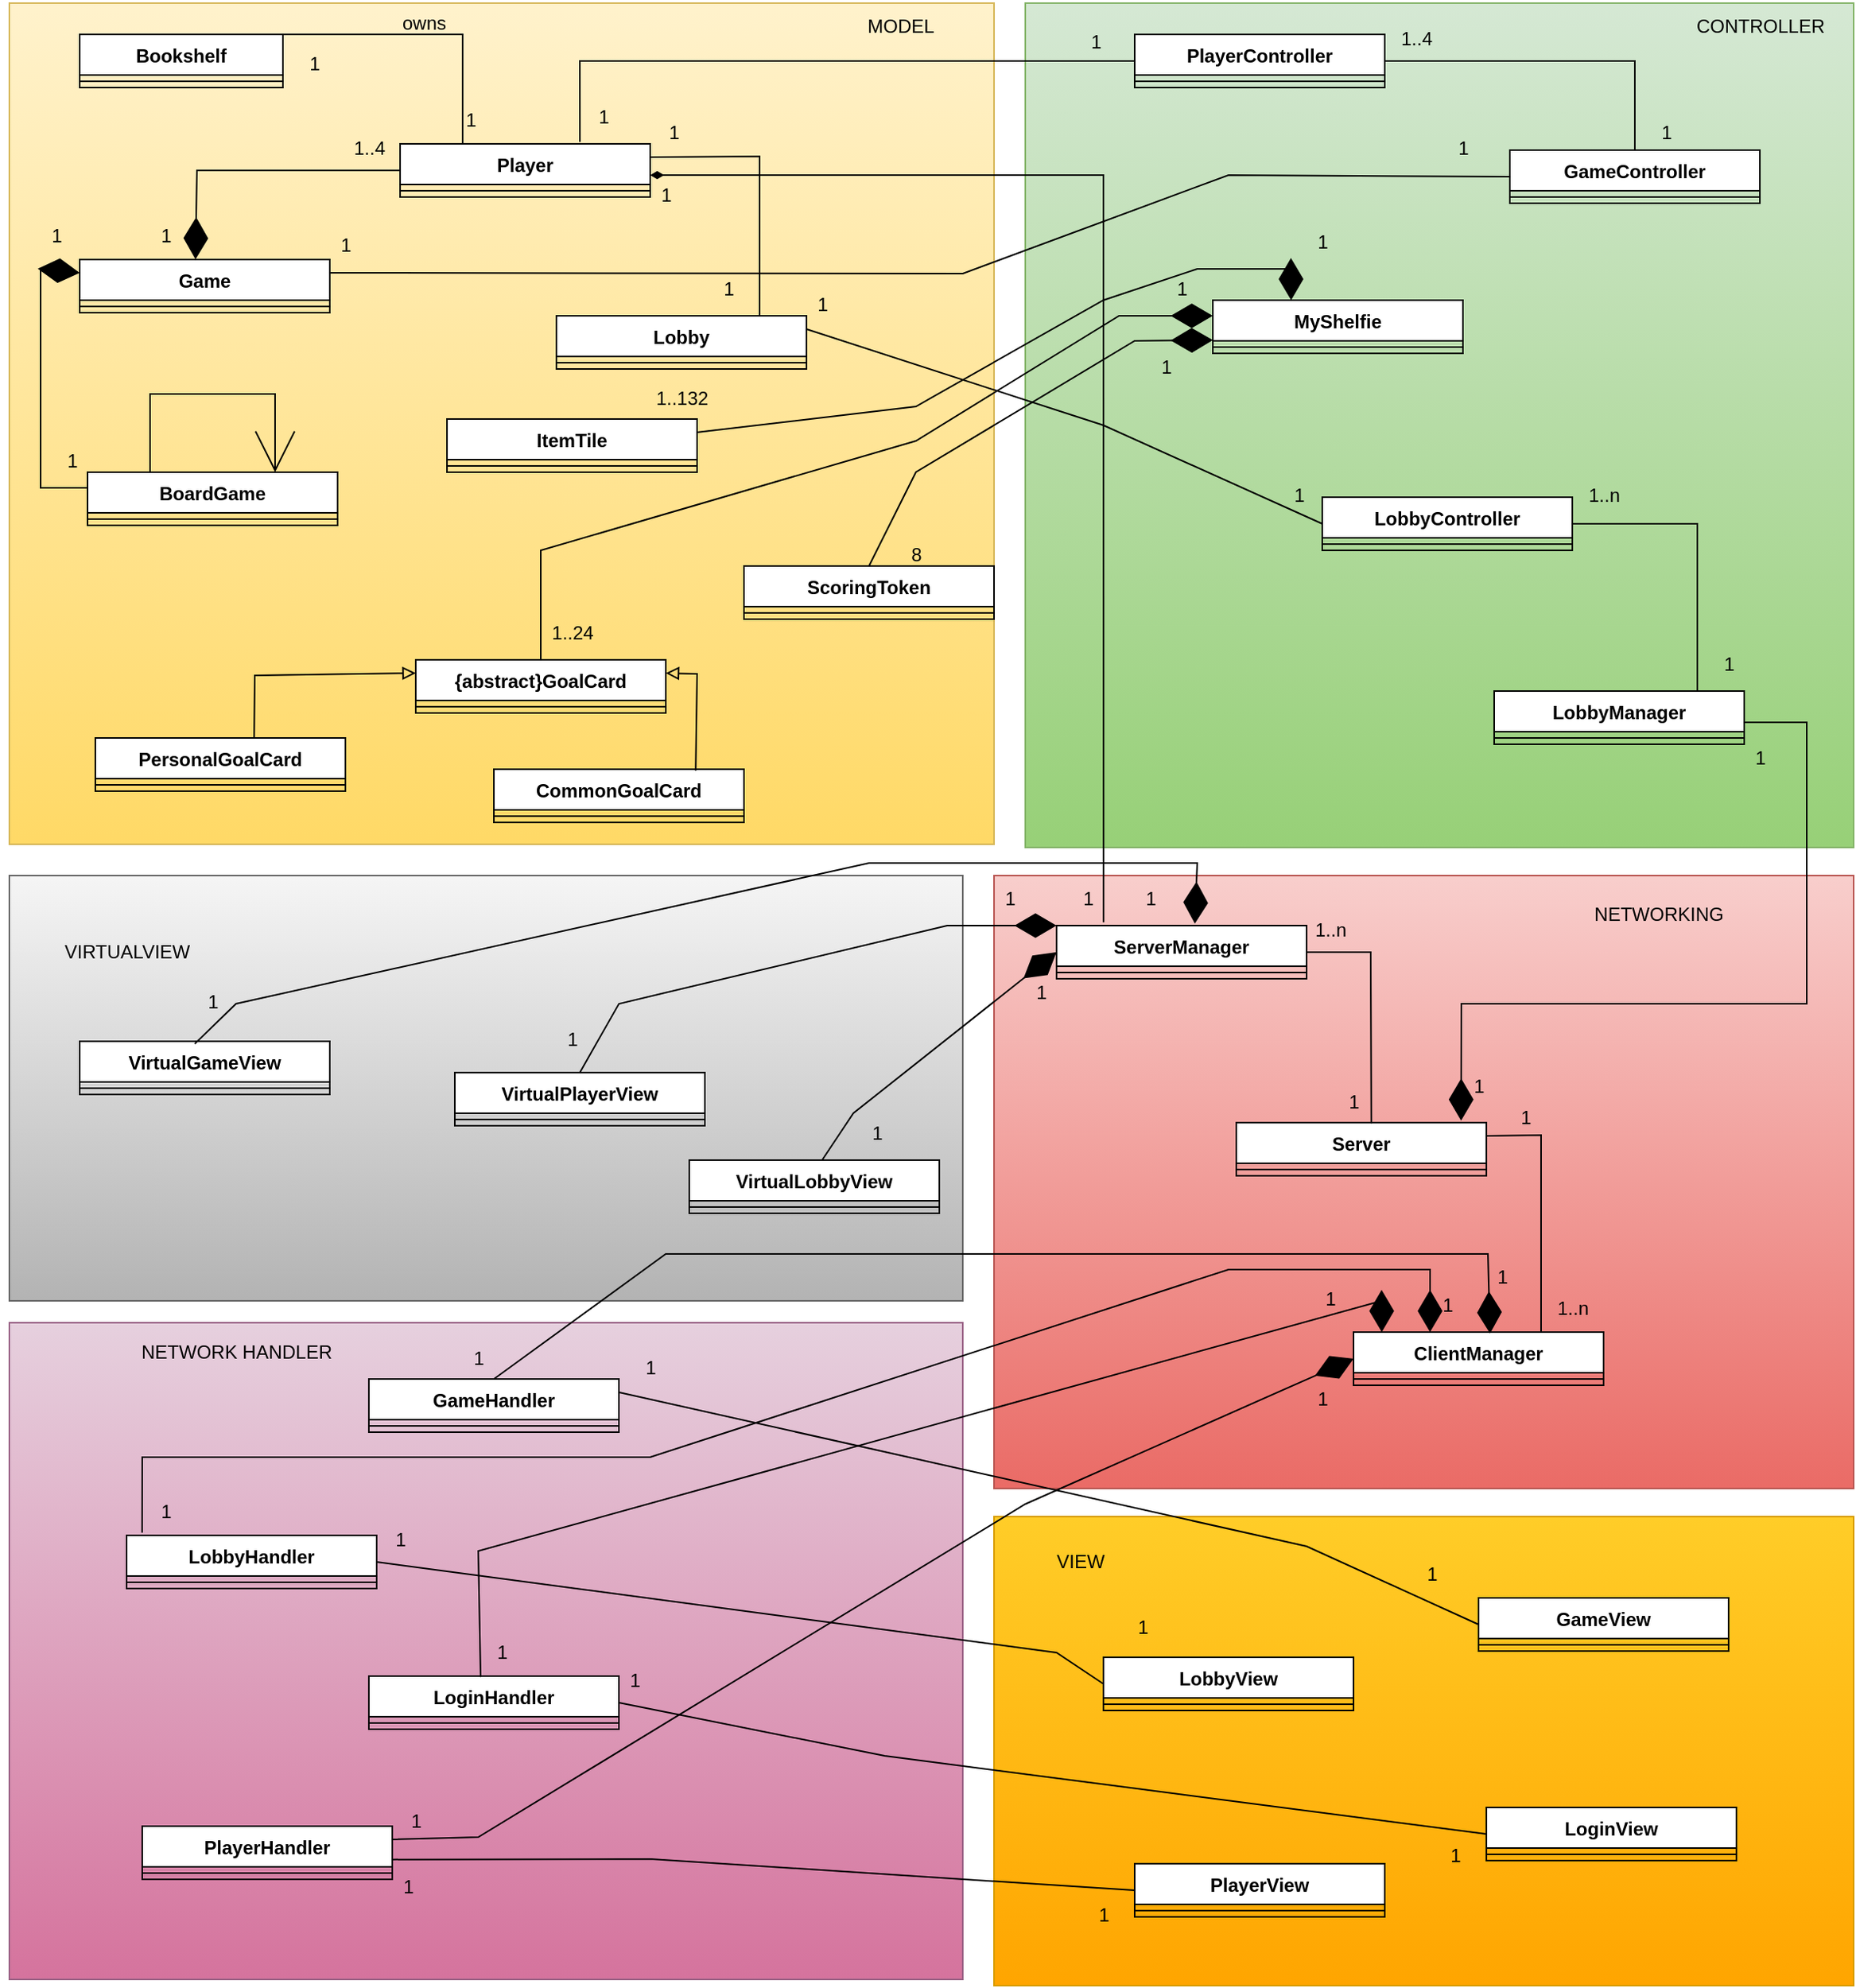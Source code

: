 <mxfile version="21.5.0" type="device">
  <diagram id="C5RBs43oDa-KdzZeNtuy" name="Page-1">
    <mxGraphModel dx="4223" dy="979" grid="1" gridSize="10" guides="1" tooltips="1" connect="1" arrows="1" fold="1" page="1" pageScale="1" pageWidth="1200" pageHeight="1920" math="0" shadow="0">
      <root>
        <mxCell id="WIyWlLk6GJQsqaUBKTNV-0" />
        <mxCell id="WIyWlLk6GJQsqaUBKTNV-1" parent="WIyWlLk6GJQsqaUBKTNV-0" />
        <mxCell id="8c5ajKfIK-UFhFimAFkt-215" value="" style="rounded=0;whiteSpace=wrap;html=1;fillColor=#ffcd28;gradientColor=#ffa500;strokeColor=#d79b00;" parent="WIyWlLk6GJQsqaUBKTNV-1" vertex="1">
          <mxGeometry x="-1760" y="990" width="550" height="300" as="geometry" />
        </mxCell>
        <mxCell id="8c5ajKfIK-UFhFimAFkt-214" value="" style="rounded=0;whiteSpace=wrap;html=1;fillColor=#e6d0de;gradientColor=#d5739d;strokeColor=#996185;" parent="WIyWlLk6GJQsqaUBKTNV-1" vertex="1">
          <mxGeometry x="-2390" y="866" width="610" height="420" as="geometry" />
        </mxCell>
        <mxCell id="8c5ajKfIK-UFhFimAFkt-213" value="" style="rounded=0;whiteSpace=wrap;html=1;fillColor=#f8cecc;gradientColor=#ea6b66;strokeColor=#b85450;" parent="WIyWlLk6GJQsqaUBKTNV-1" vertex="1">
          <mxGeometry x="-1760" y="580" width="550" height="392" as="geometry" />
        </mxCell>
        <mxCell id="8c5ajKfIK-UFhFimAFkt-212" value="" style="rounded=0;whiteSpace=wrap;html=1;fillColor=#f5f5f5;gradientColor=#b3b3b3;strokeColor=#666666;" parent="WIyWlLk6GJQsqaUBKTNV-1" vertex="1">
          <mxGeometry x="-2390" y="580" width="610" height="272" as="geometry" />
        </mxCell>
        <mxCell id="8c5ajKfIK-UFhFimAFkt-211" value="" style="rounded=0;whiteSpace=wrap;html=1;fillColor=#d5e8d4;gradientColor=#97d077;strokeColor=#82b366;" parent="WIyWlLk6GJQsqaUBKTNV-1" vertex="1">
          <mxGeometry x="-1740" y="22" width="530" height="540" as="geometry" />
        </mxCell>
        <mxCell id="8c5ajKfIK-UFhFimAFkt-210" value="" style="rounded=0;whiteSpace=wrap;html=1;fillColor=#fff2cc;strokeColor=#d6b656;gradientColor=#ffd966;" parent="WIyWlLk6GJQsqaUBKTNV-1" vertex="1">
          <mxGeometry x="-2390" y="22" width="630" height="538" as="geometry" />
        </mxCell>
        <mxCell id="8c5ajKfIK-UFhFimAFkt-1" value="Bookshelf" style="swimlane;fontStyle=1;align=center;verticalAlign=top;childLayout=stackLayout;horizontal=1;startSize=26;horizontalStack=0;resizeParent=1;resizeParentMax=0;resizeLast=0;collapsible=1;marginBottom=0;whiteSpace=wrap;html=1;" parent="WIyWlLk6GJQsqaUBKTNV-1" vertex="1">
          <mxGeometry x="-2345" y="42" width="130" height="34" as="geometry" />
        </mxCell>
        <mxCell id="8c5ajKfIK-UFhFimAFkt-3" value="" style="line;strokeWidth=1;fillColor=none;align=left;verticalAlign=middle;spacingTop=-1;spacingLeft=3;spacingRight=3;rotatable=0;labelPosition=right;points=[];portConstraint=eastwest;strokeColor=inherit;" parent="8c5ajKfIK-UFhFimAFkt-1" vertex="1">
          <mxGeometry y="26" width="130" height="8" as="geometry" />
        </mxCell>
        <mxCell id="8c5ajKfIK-UFhFimAFkt-5" value="MyShelfie" style="swimlane;fontStyle=1;align=center;verticalAlign=top;childLayout=stackLayout;horizontal=1;startSize=26;horizontalStack=0;resizeParent=1;resizeParentMax=0;resizeLast=0;collapsible=1;marginBottom=0;whiteSpace=wrap;html=1;" parent="WIyWlLk6GJQsqaUBKTNV-1" vertex="1">
          <mxGeometry x="-1620" y="212" width="160" height="34" as="geometry" />
        </mxCell>
        <mxCell id="8c5ajKfIK-UFhFimAFkt-7" value="" style="line;strokeWidth=1;fillColor=none;align=left;verticalAlign=middle;spacingTop=-1;spacingLeft=3;spacingRight=3;rotatable=0;labelPosition=right;points=[];portConstraint=eastwest;strokeColor=inherit;" parent="8c5ajKfIK-UFhFimAFkt-5" vertex="1">
          <mxGeometry y="26" width="160" height="8" as="geometry" />
        </mxCell>
        <mxCell id="8c5ajKfIK-UFhFimAFkt-9" value="Player" style="swimlane;fontStyle=1;align=center;verticalAlign=top;childLayout=stackLayout;horizontal=1;startSize=26;horizontalStack=0;resizeParent=1;resizeParentMax=0;resizeLast=0;collapsible=1;marginBottom=0;whiteSpace=wrap;html=1;" parent="WIyWlLk6GJQsqaUBKTNV-1" vertex="1">
          <mxGeometry x="-2140" y="112" width="160" height="34" as="geometry" />
        </mxCell>
        <mxCell id="8c5ajKfIK-UFhFimAFkt-11" value="" style="line;strokeWidth=1;fillColor=none;align=left;verticalAlign=middle;spacingTop=-1;spacingLeft=3;spacingRight=3;rotatable=0;labelPosition=right;points=[];portConstraint=eastwest;strokeColor=inherit;" parent="8c5ajKfIK-UFhFimAFkt-9" vertex="1">
          <mxGeometry y="26" width="160" height="8" as="geometry" />
        </mxCell>
        <mxCell id="8c5ajKfIK-UFhFimAFkt-13" value="BoardGame" style="swimlane;fontStyle=1;align=center;verticalAlign=top;childLayout=stackLayout;horizontal=1;startSize=26;horizontalStack=0;resizeParent=1;resizeParentMax=0;resizeLast=0;collapsible=1;marginBottom=0;whiteSpace=wrap;html=1;" parent="WIyWlLk6GJQsqaUBKTNV-1" vertex="1">
          <mxGeometry x="-2340" y="322" width="160" height="34" as="geometry" />
        </mxCell>
        <mxCell id="8c5ajKfIK-UFhFimAFkt-15" value="" style="line;strokeWidth=1;fillColor=none;align=left;verticalAlign=middle;spacingTop=-1;spacingLeft=3;spacingRight=3;rotatable=0;labelPosition=right;points=[];portConstraint=eastwest;strokeColor=inherit;" parent="8c5ajKfIK-UFhFimAFkt-13" vertex="1">
          <mxGeometry y="26" width="160" height="8" as="geometry" />
        </mxCell>
        <mxCell id="8c5ajKfIK-UFhFimAFkt-17" value="Game" style="swimlane;fontStyle=1;align=center;verticalAlign=top;childLayout=stackLayout;horizontal=1;startSize=26;horizontalStack=0;resizeParent=1;resizeParentMax=0;resizeLast=0;collapsible=1;marginBottom=0;whiteSpace=wrap;html=1;" parent="WIyWlLk6GJQsqaUBKTNV-1" vertex="1">
          <mxGeometry x="-2345" y="186" width="160" height="34" as="geometry" />
        </mxCell>
        <mxCell id="8c5ajKfIK-UFhFimAFkt-19" value="" style="line;strokeWidth=1;fillColor=none;align=left;verticalAlign=middle;spacingTop=-1;spacingLeft=3;spacingRight=3;rotatable=0;labelPosition=right;points=[];portConstraint=eastwest;strokeColor=inherit;" parent="8c5ajKfIK-UFhFimAFkt-17" vertex="1">
          <mxGeometry y="26" width="160" height="8" as="geometry" />
        </mxCell>
        <mxCell id="8c5ajKfIK-UFhFimAFkt-21" value="ScoringToken" style="swimlane;fontStyle=1;align=center;verticalAlign=top;childLayout=stackLayout;horizontal=1;startSize=26;horizontalStack=0;resizeParent=1;resizeParentMax=0;resizeLast=0;collapsible=1;marginBottom=0;whiteSpace=wrap;html=1;" parent="WIyWlLk6GJQsqaUBKTNV-1" vertex="1">
          <mxGeometry x="-1920" y="382" width="160" height="34" as="geometry" />
        </mxCell>
        <mxCell id="8c5ajKfIK-UFhFimAFkt-23" value="" style="line;strokeWidth=1;fillColor=none;align=left;verticalAlign=middle;spacingTop=-1;spacingLeft=3;spacingRight=3;rotatable=0;labelPosition=right;points=[];portConstraint=eastwest;strokeColor=inherit;" parent="8c5ajKfIK-UFhFimAFkt-21" vertex="1">
          <mxGeometry y="26" width="160" height="8" as="geometry" />
        </mxCell>
        <mxCell id="8c5ajKfIK-UFhFimAFkt-25" value="PersonalGoalCard" style="swimlane;fontStyle=1;align=center;verticalAlign=top;childLayout=stackLayout;horizontal=1;startSize=26;horizontalStack=0;resizeParent=1;resizeParentMax=0;resizeLast=0;collapsible=1;marginBottom=0;whiteSpace=wrap;html=1;" parent="WIyWlLk6GJQsqaUBKTNV-1" vertex="1">
          <mxGeometry x="-2335" y="492" width="160" height="34" as="geometry" />
        </mxCell>
        <mxCell id="8c5ajKfIK-UFhFimAFkt-27" value="" style="line;strokeWidth=1;fillColor=none;align=left;verticalAlign=middle;spacingTop=-1;spacingLeft=3;spacingRight=3;rotatable=0;labelPosition=right;points=[];portConstraint=eastwest;strokeColor=inherit;" parent="8c5ajKfIK-UFhFimAFkt-25" vertex="1">
          <mxGeometry y="26" width="160" height="8" as="geometry" />
        </mxCell>
        <mxCell id="8c5ajKfIK-UFhFimAFkt-29" value="CommonGoalCard" style="swimlane;fontStyle=1;align=center;verticalAlign=top;childLayout=stackLayout;horizontal=1;startSize=26;horizontalStack=0;resizeParent=1;resizeParentMax=0;resizeLast=0;collapsible=1;marginBottom=0;whiteSpace=wrap;html=1;" parent="WIyWlLk6GJQsqaUBKTNV-1" vertex="1">
          <mxGeometry x="-2080" y="512" width="160" height="34" as="geometry" />
        </mxCell>
        <mxCell id="8c5ajKfIK-UFhFimAFkt-31" value="" style="line;strokeWidth=1;fillColor=none;align=left;verticalAlign=middle;spacingTop=-1;spacingLeft=3;spacingRight=3;rotatable=0;labelPosition=right;points=[];portConstraint=eastwest;strokeColor=inherit;" parent="8c5ajKfIK-UFhFimAFkt-29" vertex="1">
          <mxGeometry y="26" width="160" height="8" as="geometry" />
        </mxCell>
        <mxCell id="8c5ajKfIK-UFhFimAFkt-33" value="PlayerController" style="swimlane;fontStyle=1;align=center;verticalAlign=top;childLayout=stackLayout;horizontal=1;startSize=26;horizontalStack=0;resizeParent=1;resizeParentMax=0;resizeLast=0;collapsible=1;marginBottom=0;whiteSpace=wrap;html=1;" parent="WIyWlLk6GJQsqaUBKTNV-1" vertex="1">
          <mxGeometry x="-1670" y="42" width="160" height="34" as="geometry" />
        </mxCell>
        <mxCell id="8c5ajKfIK-UFhFimAFkt-35" value="" style="line;strokeWidth=1;fillColor=none;align=left;verticalAlign=middle;spacingTop=-1;spacingLeft=3;spacingRight=3;rotatable=0;labelPosition=right;points=[];portConstraint=eastwest;strokeColor=inherit;" parent="8c5ajKfIK-UFhFimAFkt-33" vertex="1">
          <mxGeometry y="26" width="160" height="8" as="geometry" />
        </mxCell>
        <mxCell id="8c5ajKfIK-UFhFimAFkt-37" value="{abstract}GoalCard" style="swimlane;fontStyle=1;align=center;verticalAlign=top;childLayout=stackLayout;horizontal=1;startSize=26;horizontalStack=0;resizeParent=1;resizeParentMax=0;resizeLast=0;collapsible=1;marginBottom=0;whiteSpace=wrap;html=1;" parent="WIyWlLk6GJQsqaUBKTNV-1" vertex="1">
          <mxGeometry x="-2130" y="442" width="160" height="34" as="geometry" />
        </mxCell>
        <mxCell id="8c5ajKfIK-UFhFimAFkt-39" value="" style="line;strokeWidth=1;fillColor=none;align=left;verticalAlign=middle;spacingTop=-1;spacingLeft=3;spacingRight=3;rotatable=0;labelPosition=right;points=[];portConstraint=eastwest;strokeColor=inherit;" parent="8c5ajKfIK-UFhFimAFkt-37" vertex="1">
          <mxGeometry y="26" width="160" height="8" as="geometry" />
        </mxCell>
        <mxCell id="8c5ajKfIK-UFhFimAFkt-41" value="GameController" style="swimlane;fontStyle=1;align=center;verticalAlign=top;childLayout=stackLayout;horizontal=1;startSize=26;horizontalStack=0;resizeParent=1;resizeParentMax=0;resizeLast=0;collapsible=1;marginBottom=0;whiteSpace=wrap;html=1;" parent="WIyWlLk6GJQsqaUBKTNV-1" vertex="1">
          <mxGeometry x="-1430" y="116" width="160" height="34" as="geometry" />
        </mxCell>
        <mxCell id="8c5ajKfIK-UFhFimAFkt-43" value="" style="line;strokeWidth=1;fillColor=none;align=left;verticalAlign=middle;spacingTop=-1;spacingLeft=3;spacingRight=3;rotatable=0;labelPosition=right;points=[];portConstraint=eastwest;strokeColor=inherit;" parent="8c5ajKfIK-UFhFimAFkt-41" vertex="1">
          <mxGeometry y="26" width="160" height="8" as="geometry" />
        </mxCell>
        <mxCell id="8c5ajKfIK-UFhFimAFkt-45" value="ItemTile" style="swimlane;fontStyle=1;align=center;verticalAlign=top;childLayout=stackLayout;horizontal=1;startSize=26;horizontalStack=0;resizeParent=1;resizeParentMax=0;resizeLast=0;collapsible=1;marginBottom=0;whiteSpace=wrap;html=1;" parent="WIyWlLk6GJQsqaUBKTNV-1" vertex="1">
          <mxGeometry x="-2110" y="288" width="160" height="34" as="geometry" />
        </mxCell>
        <mxCell id="8c5ajKfIK-UFhFimAFkt-47" value="" style="line;strokeWidth=1;fillColor=none;align=left;verticalAlign=middle;spacingTop=-1;spacingLeft=3;spacingRight=3;rotatable=0;labelPosition=right;points=[];portConstraint=eastwest;strokeColor=inherit;" parent="8c5ajKfIK-UFhFimAFkt-45" vertex="1">
          <mxGeometry y="26" width="160" height="8" as="geometry" />
        </mxCell>
        <mxCell id="8c5ajKfIK-UFhFimAFkt-49" value="LobbyManager" style="swimlane;fontStyle=1;align=center;verticalAlign=top;childLayout=stackLayout;horizontal=1;startSize=26;horizontalStack=0;resizeParent=1;resizeParentMax=0;resizeLast=0;collapsible=1;marginBottom=0;whiteSpace=wrap;html=1;" parent="WIyWlLk6GJQsqaUBKTNV-1" vertex="1">
          <mxGeometry x="-1440" y="462" width="160" height="34" as="geometry" />
        </mxCell>
        <mxCell id="8c5ajKfIK-UFhFimAFkt-51" value="" style="line;strokeWidth=1;fillColor=none;align=left;verticalAlign=middle;spacingTop=-1;spacingLeft=3;spacingRight=3;rotatable=0;labelPosition=right;points=[];portConstraint=eastwest;strokeColor=inherit;" parent="8c5ajKfIK-UFhFimAFkt-49" vertex="1">
          <mxGeometry y="26" width="160" height="8" as="geometry" />
        </mxCell>
        <mxCell id="8c5ajKfIK-UFhFimAFkt-53" value="LobbyController" style="swimlane;fontStyle=1;align=center;verticalAlign=top;childLayout=stackLayout;horizontal=1;startSize=26;horizontalStack=0;resizeParent=1;resizeParentMax=0;resizeLast=0;collapsible=1;marginBottom=0;whiteSpace=wrap;html=1;" parent="WIyWlLk6GJQsqaUBKTNV-1" vertex="1">
          <mxGeometry x="-1550" y="338" width="160" height="34" as="geometry" />
        </mxCell>
        <mxCell id="8c5ajKfIK-UFhFimAFkt-55" value="" style="line;strokeWidth=1;fillColor=none;align=left;verticalAlign=middle;spacingTop=-1;spacingLeft=3;spacingRight=3;rotatable=0;labelPosition=right;points=[];portConstraint=eastwest;strokeColor=inherit;" parent="8c5ajKfIK-UFhFimAFkt-53" vertex="1">
          <mxGeometry y="26" width="160" height="8" as="geometry" />
        </mxCell>
        <mxCell id="8c5ajKfIK-UFhFimAFkt-57" value="Lobby" style="swimlane;fontStyle=1;align=center;verticalAlign=top;childLayout=stackLayout;horizontal=1;startSize=26;horizontalStack=0;resizeParent=1;resizeParentMax=0;resizeLast=0;collapsible=1;marginBottom=0;whiteSpace=wrap;html=1;" parent="WIyWlLk6GJQsqaUBKTNV-1" vertex="1">
          <mxGeometry x="-2040" y="222" width="160" height="34" as="geometry" />
        </mxCell>
        <mxCell id="8c5ajKfIK-UFhFimAFkt-59" value="" style="line;strokeWidth=1;fillColor=none;align=left;verticalAlign=middle;spacingTop=-1;spacingLeft=3;spacingRight=3;rotatable=0;labelPosition=right;points=[];portConstraint=eastwest;strokeColor=inherit;" parent="8c5ajKfIK-UFhFimAFkt-57" vertex="1">
          <mxGeometry y="26" width="160" height="8" as="geometry" />
        </mxCell>
        <mxCell id="8c5ajKfIK-UFhFimAFkt-61" value="VirtualLobbyView" style="swimlane;fontStyle=1;align=center;verticalAlign=top;childLayout=stackLayout;horizontal=1;startSize=26;horizontalStack=0;resizeParent=1;resizeParentMax=0;resizeLast=0;collapsible=1;marginBottom=0;whiteSpace=wrap;html=1;" parent="WIyWlLk6GJQsqaUBKTNV-1" vertex="1">
          <mxGeometry x="-1955" y="762" width="160" height="34" as="geometry" />
        </mxCell>
        <mxCell id="8c5ajKfIK-UFhFimAFkt-63" value="" style="line;strokeWidth=1;fillColor=none;align=left;verticalAlign=middle;spacingTop=-1;spacingLeft=3;spacingRight=3;rotatable=0;labelPosition=right;points=[];portConstraint=eastwest;strokeColor=inherit;" parent="8c5ajKfIK-UFhFimAFkt-61" vertex="1">
          <mxGeometry y="26" width="160" height="8" as="geometry" />
        </mxCell>
        <mxCell id="8c5ajKfIK-UFhFimAFkt-65" value="VirtualPlayerView" style="swimlane;fontStyle=1;align=center;verticalAlign=top;childLayout=stackLayout;horizontal=1;startSize=26;horizontalStack=0;resizeParent=1;resizeParentMax=0;resizeLast=0;collapsible=1;marginBottom=0;whiteSpace=wrap;html=1;" parent="WIyWlLk6GJQsqaUBKTNV-1" vertex="1">
          <mxGeometry x="-2105" y="706" width="160" height="34" as="geometry" />
        </mxCell>
        <mxCell id="8c5ajKfIK-UFhFimAFkt-67" value="" style="line;strokeWidth=1;fillColor=none;align=left;verticalAlign=middle;spacingTop=-1;spacingLeft=3;spacingRight=3;rotatable=0;labelPosition=right;points=[];portConstraint=eastwest;strokeColor=inherit;" parent="8c5ajKfIK-UFhFimAFkt-65" vertex="1">
          <mxGeometry y="26" width="160" height="8" as="geometry" />
        </mxCell>
        <mxCell id="8c5ajKfIK-UFhFimAFkt-69" value="VirtualGameView" style="swimlane;fontStyle=1;align=center;verticalAlign=top;childLayout=stackLayout;horizontal=1;startSize=26;horizontalStack=0;resizeParent=1;resizeParentMax=0;resizeLast=0;collapsible=1;marginBottom=0;whiteSpace=wrap;html=1;" parent="WIyWlLk6GJQsqaUBKTNV-1" vertex="1">
          <mxGeometry x="-2345" y="686" width="160" height="34" as="geometry" />
        </mxCell>
        <mxCell id="8c5ajKfIK-UFhFimAFkt-71" value="" style="line;strokeWidth=1;fillColor=none;align=left;verticalAlign=middle;spacingTop=-1;spacingLeft=3;spacingRight=3;rotatable=0;labelPosition=right;points=[];portConstraint=eastwest;strokeColor=inherit;" parent="8c5ajKfIK-UFhFimAFkt-69" vertex="1">
          <mxGeometry y="26" width="160" height="8" as="geometry" />
        </mxCell>
        <mxCell id="8c5ajKfIK-UFhFimAFkt-73" value="ClientManager" style="swimlane;fontStyle=1;align=center;verticalAlign=top;childLayout=stackLayout;horizontal=1;startSize=26;horizontalStack=0;resizeParent=1;resizeParentMax=0;resizeLast=0;collapsible=1;marginBottom=0;whiteSpace=wrap;html=1;" parent="WIyWlLk6GJQsqaUBKTNV-1" vertex="1">
          <mxGeometry x="-1530" y="872" width="160" height="34" as="geometry" />
        </mxCell>
        <mxCell id="8c5ajKfIK-UFhFimAFkt-75" value="" style="line;strokeWidth=1;fillColor=none;align=left;verticalAlign=middle;spacingTop=-1;spacingLeft=3;spacingRight=3;rotatable=0;labelPosition=right;points=[];portConstraint=eastwest;strokeColor=inherit;" parent="8c5ajKfIK-UFhFimAFkt-73" vertex="1">
          <mxGeometry y="26" width="160" height="8" as="geometry" />
        </mxCell>
        <mxCell id="8c5ajKfIK-UFhFimAFkt-77" value="Server" style="swimlane;fontStyle=1;align=center;verticalAlign=top;childLayout=stackLayout;horizontal=1;startSize=26;horizontalStack=0;resizeParent=1;resizeParentMax=0;resizeLast=0;collapsible=1;marginBottom=0;whiteSpace=wrap;html=1;" parent="WIyWlLk6GJQsqaUBKTNV-1" vertex="1">
          <mxGeometry x="-1605" y="738" width="160" height="34" as="geometry" />
        </mxCell>
        <mxCell id="8c5ajKfIK-UFhFimAFkt-79" value="" style="line;strokeWidth=1;fillColor=none;align=left;verticalAlign=middle;spacingTop=-1;spacingLeft=3;spacingRight=3;rotatable=0;labelPosition=right;points=[];portConstraint=eastwest;strokeColor=inherit;" parent="8c5ajKfIK-UFhFimAFkt-77" vertex="1">
          <mxGeometry y="26" width="160" height="8" as="geometry" />
        </mxCell>
        <mxCell id="8c5ajKfIK-UFhFimAFkt-81" value="ServerManager" style="swimlane;fontStyle=1;align=center;verticalAlign=top;childLayout=stackLayout;horizontal=1;startSize=26;horizontalStack=0;resizeParent=1;resizeParentMax=0;resizeLast=0;collapsible=1;marginBottom=0;whiteSpace=wrap;html=1;" parent="WIyWlLk6GJQsqaUBKTNV-1" vertex="1">
          <mxGeometry x="-1720" y="612" width="160" height="34" as="geometry" />
        </mxCell>
        <mxCell id="8c5ajKfIK-UFhFimAFkt-83" value="" style="line;strokeWidth=1;fillColor=none;align=left;verticalAlign=middle;spacingTop=-1;spacingLeft=3;spacingRight=3;rotatable=0;labelPosition=right;points=[];portConstraint=eastwest;strokeColor=inherit;" parent="8c5ajKfIK-UFhFimAFkt-81" vertex="1">
          <mxGeometry y="26" width="160" height="8" as="geometry" />
        </mxCell>
        <mxCell id="8c5ajKfIK-UFhFimAFkt-85" value="" style="endArrow=none;endFill=0;endSize=24;html=1;rounded=0;exitX=1;exitY=0;exitDx=0;exitDy=0;entryX=0.25;entryY=0;entryDx=0;entryDy=0;" parent="WIyWlLk6GJQsqaUBKTNV-1" source="8c5ajKfIK-UFhFimAFkt-1" target="8c5ajKfIK-UFhFimAFkt-9" edge="1">
          <mxGeometry width="160" relative="1" as="geometry">
            <mxPoint x="-2280" y="94.63" as="sourcePoint" />
            <mxPoint x="-2120" y="94.63" as="targetPoint" />
            <Array as="points">
              <mxPoint x="-2100" y="42" />
            </Array>
          </mxGeometry>
        </mxCell>
        <mxCell id="8c5ajKfIK-UFhFimAFkt-86" value="owns" style="text;html=1;align=center;verticalAlign=middle;resizable=0;points=[];autosize=1;strokeColor=none;fillColor=none;" parent="WIyWlLk6GJQsqaUBKTNV-1" vertex="1">
          <mxGeometry x="-2150" y="20" width="50" height="30" as="geometry" />
        </mxCell>
        <mxCell id="8c5ajKfIK-UFhFimAFkt-87" value="1" style="text;html=1;align=center;verticalAlign=middle;resizable=0;points=[];autosize=1;strokeColor=none;fillColor=none;" parent="WIyWlLk6GJQsqaUBKTNV-1" vertex="1">
          <mxGeometry x="-2210" y="46" width="30" height="30" as="geometry" />
        </mxCell>
        <mxCell id="8c5ajKfIK-UFhFimAFkt-88" value="1" style="text;html=1;align=center;verticalAlign=middle;resizable=0;points=[];autosize=1;strokeColor=none;fillColor=none;" parent="WIyWlLk6GJQsqaUBKTNV-1" vertex="1">
          <mxGeometry x="-2110" y="82" width="30" height="30" as="geometry" />
        </mxCell>
        <mxCell id="8c5ajKfIK-UFhFimAFkt-89" value="" style="endArrow=diamondThin;endFill=1;endSize=24;html=1;rounded=0;exitX=0;exitY=0.5;exitDx=0;exitDy=0;entryX=0.463;entryY=-0.004;entryDx=0;entryDy=0;entryPerimeter=0;" parent="WIyWlLk6GJQsqaUBKTNV-1" source="8c5ajKfIK-UFhFimAFkt-9" target="8c5ajKfIK-UFhFimAFkt-17" edge="1">
          <mxGeometry width="160" relative="1" as="geometry">
            <mxPoint x="-2230" y="146" as="sourcePoint" />
            <mxPoint x="-2045" y="182" as="targetPoint" />
            <Array as="points">
              <mxPoint x="-2270" y="129" />
            </Array>
          </mxGeometry>
        </mxCell>
        <mxCell id="8c5ajKfIK-UFhFimAFkt-90" value="1" style="text;html=1;align=center;verticalAlign=middle;resizable=0;points=[];autosize=1;strokeColor=none;fillColor=none;rotation=0;" parent="WIyWlLk6GJQsqaUBKTNV-1" vertex="1">
          <mxGeometry x="-2305" y="156" width="30" height="30" as="geometry" />
        </mxCell>
        <mxCell id="8c5ajKfIK-UFhFimAFkt-91" value="1..4" style="text;html=1;align=center;verticalAlign=middle;resizable=0;points=[];autosize=1;strokeColor=none;fillColor=none;" parent="WIyWlLk6GJQsqaUBKTNV-1" vertex="1">
          <mxGeometry x="-2180" y="100" width="40" height="30" as="geometry" />
        </mxCell>
        <mxCell id="8c5ajKfIK-UFhFimAFkt-92" value="" style="endArrow=diamondThin;endFill=1;endSize=24;html=1;rounded=0;entryX=0;entryY=0.25;entryDx=0;entryDy=0;" parent="WIyWlLk6GJQsqaUBKTNV-1" target="8c5ajKfIK-UFhFimAFkt-17" edge="1">
          <mxGeometry width="160" relative="1" as="geometry">
            <mxPoint x="-2340" y="332" as="sourcePoint" />
            <mxPoint x="-2365" y="222" as="targetPoint" />
            <Array as="points">
              <mxPoint x="-2370" y="332" />
              <mxPoint x="-2370" y="192" />
            </Array>
          </mxGeometry>
        </mxCell>
        <mxCell id="8c5ajKfIK-UFhFimAFkt-93" value="1" style="text;html=1;align=center;verticalAlign=middle;resizable=0;points=[];autosize=1;strokeColor=none;fillColor=none;" parent="WIyWlLk6GJQsqaUBKTNV-1" vertex="1">
          <mxGeometry x="-2375" y="156" width="30" height="30" as="geometry" />
        </mxCell>
        <mxCell id="8c5ajKfIK-UFhFimAFkt-94" value="1" style="text;html=1;align=center;verticalAlign=middle;resizable=0;points=[];autosize=1;strokeColor=none;fillColor=none;" parent="WIyWlLk6GJQsqaUBKTNV-1" vertex="1">
          <mxGeometry x="-2365" y="300" width="30" height="30" as="geometry" />
        </mxCell>
        <mxCell id="8c5ajKfIK-UFhFimAFkt-95" value="" style="endArrow=open;endFill=0;endSize=24;html=1;rounded=0;exitX=0.25;exitY=0;exitDx=0;exitDy=0;entryX=0.75;entryY=0;entryDx=0;entryDy=0;" parent="WIyWlLk6GJQsqaUBKTNV-1" source="8c5ajKfIK-UFhFimAFkt-13" target="8c5ajKfIK-UFhFimAFkt-13" edge="1">
          <mxGeometry width="160" relative="1" as="geometry">
            <mxPoint x="-2240" y="389" as="sourcePoint" />
            <mxPoint x="-2385" y="442" as="targetPoint" />
            <Array as="points">
              <mxPoint x="-2300" y="272" />
              <mxPoint x="-2220" y="272" />
            </Array>
          </mxGeometry>
        </mxCell>
        <mxCell id="8c5ajKfIK-UFhFimAFkt-96" value="" style="endArrow=none;endFill=0;endSize=24;html=1;rounded=0;exitX=0.719;exitY=-0.035;exitDx=0;exitDy=0;entryX=0;entryY=0.5;entryDx=0;entryDy=0;exitPerimeter=0;" parent="WIyWlLk6GJQsqaUBKTNV-1" source="8c5ajKfIK-UFhFimAFkt-9" target="8c5ajKfIK-UFhFimAFkt-33" edge="1">
          <mxGeometry width="160" relative="1" as="geometry">
            <mxPoint x="-1770" y="72" as="sourcePoint" />
            <mxPoint x="-1640" y="142" as="targetPoint" />
            <Array as="points">
              <mxPoint x="-2025" y="59" />
            </Array>
          </mxGeometry>
        </mxCell>
        <mxCell id="8c5ajKfIK-UFhFimAFkt-97" value="1" style="text;html=1;align=center;verticalAlign=middle;resizable=0;points=[];autosize=1;strokeColor=none;fillColor=none;" parent="WIyWlLk6GJQsqaUBKTNV-1" vertex="1">
          <mxGeometry x="-2025" y="80" width="30" height="30" as="geometry" />
        </mxCell>
        <mxCell id="8c5ajKfIK-UFhFimAFkt-98" value="1" style="text;html=1;align=center;verticalAlign=middle;resizable=0;points=[];autosize=1;strokeColor=none;fillColor=none;" parent="WIyWlLk6GJQsqaUBKTNV-1" vertex="1">
          <mxGeometry x="-1710" y="32" width="30" height="30" as="geometry" />
        </mxCell>
        <mxCell id="8c5ajKfIK-UFhFimAFkt-99" value="" style="endArrow=none;endFill=0;endSize=24;html=1;rounded=0;exitX=1;exitY=0.5;exitDx=0;exitDy=0;entryX=0.5;entryY=0;entryDx=0;entryDy=0;" parent="WIyWlLk6GJQsqaUBKTNV-1" source="8c5ajKfIK-UFhFimAFkt-33" target="8c5ajKfIK-UFhFimAFkt-41" edge="1">
          <mxGeometry width="160" relative="1" as="geometry">
            <mxPoint x="-1380" y="62" as="sourcePoint" />
            <mxPoint x="-1250" y="132" as="targetPoint" />
            <Array as="points">
              <mxPoint x="-1350" y="59" />
              <mxPoint x="-1350" y="92" />
            </Array>
          </mxGeometry>
        </mxCell>
        <mxCell id="8c5ajKfIK-UFhFimAFkt-100" value="1..4" style="text;html=1;align=center;verticalAlign=middle;resizable=0;points=[];autosize=1;strokeColor=none;fillColor=none;" parent="WIyWlLk6GJQsqaUBKTNV-1" vertex="1">
          <mxGeometry x="-1510" y="30" width="40" height="30" as="geometry" />
        </mxCell>
        <mxCell id="8c5ajKfIK-UFhFimAFkt-101" value="1" style="text;html=1;align=center;verticalAlign=middle;resizable=0;points=[];autosize=1;strokeColor=none;fillColor=none;" parent="WIyWlLk6GJQsqaUBKTNV-1" vertex="1">
          <mxGeometry x="-1345" y="90" width="30" height="30" as="geometry" />
        </mxCell>
        <mxCell id="8c5ajKfIK-UFhFimAFkt-102" value="" style="endArrow=none;endFill=0;endSize=24;html=1;rounded=0;exitX=1;exitY=0.25;exitDx=0;exitDy=0;entryX=0;entryY=0.5;entryDx=0;entryDy=0;" parent="WIyWlLk6GJQsqaUBKTNV-1" source="8c5ajKfIK-UFhFimAFkt-17" target="8c5ajKfIK-UFhFimAFkt-41" edge="1">
          <mxGeometry width="160" relative="1" as="geometry">
            <mxPoint x="-1890" y="182" as="sourcePoint" />
            <mxPoint x="-1760" y="252" as="targetPoint" />
            <Array as="points">
              <mxPoint x="-1780" y="195" />
              <mxPoint x="-1610" y="132" />
            </Array>
          </mxGeometry>
        </mxCell>
        <mxCell id="8c5ajKfIK-UFhFimAFkt-103" value="1" style="text;html=1;align=center;verticalAlign=middle;resizable=0;points=[];autosize=1;strokeColor=none;fillColor=none;" parent="WIyWlLk6GJQsqaUBKTNV-1" vertex="1">
          <mxGeometry x="-1475" y="100" width="30" height="30" as="geometry" />
        </mxCell>
        <mxCell id="8c5ajKfIK-UFhFimAFkt-104" value="1" style="text;html=1;align=center;verticalAlign=middle;resizable=0;points=[];autosize=1;strokeColor=none;fillColor=none;" parent="WIyWlLk6GJQsqaUBKTNV-1" vertex="1">
          <mxGeometry x="-2190" y="162" width="30" height="30" as="geometry" />
        </mxCell>
        <mxCell id="8c5ajKfIK-UFhFimAFkt-105" value="" style="endArrow=diamondThin;endFill=1;endSize=24;html=1;rounded=0;exitX=1;exitY=0.25;exitDx=0;exitDy=0;entryX=0.313;entryY=0;entryDx=0;entryDy=0;entryPerimeter=0;" parent="WIyWlLk6GJQsqaUBKTNV-1" source="8c5ajKfIK-UFhFimAFkt-45" target="8c5ajKfIK-UFhFimAFkt-5" edge="1">
          <mxGeometry width="160" relative="1" as="geometry">
            <mxPoint x="-1780" y="280" as="sourcePoint" />
            <mxPoint x="-1650" y="350" as="targetPoint" />
            <Array as="points">
              <mxPoint x="-1810" y="280" />
              <mxPoint x="-1690" y="212" />
              <mxPoint x="-1630" y="192" />
              <mxPoint x="-1590" y="192" />
              <mxPoint x="-1570" y="192" />
            </Array>
          </mxGeometry>
        </mxCell>
        <mxCell id="8c5ajKfIK-UFhFimAFkt-106" value="" style="endArrow=diamondThin;endFill=1;endSize=24;html=1;rounded=0;exitX=0.5;exitY=0;exitDx=0;exitDy=0;" parent="WIyWlLk6GJQsqaUBKTNV-1" source="8c5ajKfIK-UFhFimAFkt-37" edge="1">
          <mxGeometry width="160" relative="1" as="geometry">
            <mxPoint x="-1870" y="292" as="sourcePoint" />
            <mxPoint x="-1620" y="222" as="targetPoint" />
            <Array as="points">
              <mxPoint x="-2050" y="372" />
              <mxPoint x="-1810" y="302" />
              <mxPoint x="-1680" y="222" />
            </Array>
          </mxGeometry>
        </mxCell>
        <mxCell id="8c5ajKfIK-UFhFimAFkt-107" value="" style="endArrow=diamondThin;endFill=1;endSize=24;html=1;rounded=0;exitX=0.5;exitY=0;exitDx=0;exitDy=0;entryX=0;entryY=0.75;entryDx=0;entryDy=0;" parent="WIyWlLk6GJQsqaUBKTNV-1" source="8c5ajKfIK-UFhFimAFkt-21" target="8c5ajKfIK-UFhFimAFkt-5" edge="1">
          <mxGeometry width="160" relative="1" as="geometry">
            <mxPoint x="-1780" y="260" as="sourcePoint" />
            <mxPoint x="-1650" y="330" as="targetPoint" />
            <Array as="points">
              <mxPoint x="-1810" y="322" />
              <mxPoint x="-1670" y="238" />
            </Array>
          </mxGeometry>
        </mxCell>
        <mxCell id="8c5ajKfIK-UFhFimAFkt-108" value="1" style="text;html=1;align=center;verticalAlign=middle;resizable=0;points=[];autosize=1;strokeColor=none;fillColor=none;" parent="WIyWlLk6GJQsqaUBKTNV-1" vertex="1">
          <mxGeometry x="-1565" y="160" width="30" height="30" as="geometry" />
        </mxCell>
        <mxCell id="8c5ajKfIK-UFhFimAFkt-109" value="1" style="text;html=1;align=center;verticalAlign=middle;resizable=0;points=[];autosize=1;strokeColor=none;fillColor=none;" parent="WIyWlLk6GJQsqaUBKTNV-1" vertex="1">
          <mxGeometry x="-1665" y="240" width="30" height="30" as="geometry" />
        </mxCell>
        <mxCell id="8c5ajKfIK-UFhFimAFkt-110" value="1" style="text;html=1;align=center;verticalAlign=middle;resizable=0;points=[];autosize=1;strokeColor=none;fillColor=none;" parent="WIyWlLk6GJQsqaUBKTNV-1" vertex="1">
          <mxGeometry x="-1655" y="190" width="30" height="30" as="geometry" />
        </mxCell>
        <mxCell id="8c5ajKfIK-UFhFimAFkt-111" value="8" style="text;html=1;align=center;verticalAlign=middle;resizable=0;points=[];autosize=1;strokeColor=none;fillColor=none;" parent="WIyWlLk6GJQsqaUBKTNV-1" vertex="1">
          <mxGeometry x="-1825" y="360" width="30" height="30" as="geometry" />
        </mxCell>
        <mxCell id="8c5ajKfIK-UFhFimAFkt-112" value="1..24" style="text;html=1;align=center;verticalAlign=middle;resizable=0;points=[];autosize=1;strokeColor=none;fillColor=none;" parent="WIyWlLk6GJQsqaUBKTNV-1" vertex="1">
          <mxGeometry x="-2055" y="410" width="50" height="30" as="geometry" />
        </mxCell>
        <mxCell id="8c5ajKfIK-UFhFimAFkt-113" value="1..132" style="text;html=1;align=center;verticalAlign=middle;resizable=0;points=[];autosize=1;strokeColor=none;fillColor=none;" parent="WIyWlLk6GJQsqaUBKTNV-1" vertex="1">
          <mxGeometry x="-1990" y="260" width="60" height="30" as="geometry" />
        </mxCell>
        <mxCell id="8c5ajKfIK-UFhFimAFkt-115" value="" style="endArrow=none;endFill=0;endSize=24;html=1;rounded=0;exitX=1;exitY=0.25;exitDx=0;exitDy=0;entryX=0.807;entryY=0.025;entryDx=0;entryDy=0;entryPerimeter=0;startArrow=block;startFill=0;" parent="WIyWlLk6GJQsqaUBKTNV-1" source="8c5ajKfIK-UFhFimAFkt-37" target="8c5ajKfIK-UFhFimAFkt-29" edge="1">
          <mxGeometry width="160" relative="1" as="geometry">
            <mxPoint x="-2080" y="532" as="sourcePoint" />
            <mxPoint x="-1950" y="602" as="targetPoint" />
            <Array as="points">
              <mxPoint x="-1950" y="451" />
            </Array>
          </mxGeometry>
        </mxCell>
        <mxCell id="8c5ajKfIK-UFhFimAFkt-116" value="" style="endArrow=none;endFill=0;endSize=24;html=1;rounded=0;exitX=0;exitY=0.25;exitDx=0;exitDy=0;startArrow=block;startFill=0;entryX=0.635;entryY=0.009;entryDx=0;entryDy=0;entryPerimeter=0;" parent="WIyWlLk6GJQsqaUBKTNV-1" source="8c5ajKfIK-UFhFimAFkt-37" target="8c5ajKfIK-UFhFimAFkt-25" edge="1">
          <mxGeometry width="160" relative="1" as="geometry">
            <mxPoint x="-2240" y="492" as="sourcePoint" />
            <mxPoint x="-2221" y="532" as="targetPoint" />
            <Array as="points">
              <mxPoint x="-2233" y="452" />
            </Array>
          </mxGeometry>
        </mxCell>
        <mxCell id="8c5ajKfIK-UFhFimAFkt-117" value="" style="endArrow=none;endFill=0;endSize=24;html=1;rounded=0;exitX=1;exitY=0.25;exitDx=0;exitDy=0;entryX=0;entryY=0.5;entryDx=0;entryDy=0;startArrow=none;startFill=0;" parent="WIyWlLk6GJQsqaUBKTNV-1" source="8c5ajKfIK-UFhFimAFkt-57" target="8c5ajKfIK-UFhFimAFkt-53" edge="1">
          <mxGeometry width="160" relative="1" as="geometry">
            <mxPoint x="-1710" y="292" as="sourcePoint" />
            <mxPoint x="-1691" y="414" as="targetPoint" />
            <Array as="points">
              <mxPoint x="-1690" y="292" />
            </Array>
          </mxGeometry>
        </mxCell>
        <mxCell id="8c5ajKfIK-UFhFimAFkt-119" value="1" style="text;html=1;align=center;verticalAlign=middle;resizable=0;points=[];autosize=1;strokeColor=none;fillColor=none;" parent="WIyWlLk6GJQsqaUBKTNV-1" vertex="1">
          <mxGeometry x="-1885" y="200" width="30" height="30" as="geometry" />
        </mxCell>
        <mxCell id="8c5ajKfIK-UFhFimAFkt-120" value="1" style="text;html=1;align=center;verticalAlign=middle;resizable=0;points=[];autosize=1;strokeColor=none;fillColor=none;" parent="WIyWlLk6GJQsqaUBKTNV-1" vertex="1">
          <mxGeometry x="-1580" y="322" width="30" height="30" as="geometry" />
        </mxCell>
        <mxCell id="8c5ajKfIK-UFhFimAFkt-121" value="" style="endArrow=none;endFill=0;endSize=24;html=1;rounded=0;exitX=1;exitY=0.5;exitDx=0;exitDy=0;startArrow=none;startFill=0;" parent="WIyWlLk6GJQsqaUBKTNV-1" source="8c5ajKfIK-UFhFimAFkt-53" edge="1">
          <mxGeometry width="160" relative="1" as="geometry">
            <mxPoint x="-1610" y="422" as="sourcePoint" />
            <mxPoint x="-1310" y="462" as="targetPoint" />
            <Array as="points">
              <mxPoint x="-1310" y="355" />
            </Array>
          </mxGeometry>
        </mxCell>
        <mxCell id="8c5ajKfIK-UFhFimAFkt-122" value="1" style="text;html=1;align=center;verticalAlign=middle;resizable=0;points=[];autosize=1;strokeColor=none;fillColor=none;" parent="WIyWlLk6GJQsqaUBKTNV-1" vertex="1">
          <mxGeometry x="-1305" y="430" width="30" height="30" as="geometry" />
        </mxCell>
        <mxCell id="8c5ajKfIK-UFhFimAFkt-123" value="1..n" style="text;html=1;align=center;verticalAlign=middle;resizable=0;points=[];autosize=1;strokeColor=none;fillColor=none;" parent="WIyWlLk6GJQsqaUBKTNV-1" vertex="1">
          <mxGeometry x="-1390" y="322" width="40" height="30" as="geometry" />
        </mxCell>
        <mxCell id="8c5ajKfIK-UFhFimAFkt-124" value="" style="endArrow=none;endFill=0;endSize=24;html=1;rounded=0;exitX=1;exitY=0.25;exitDx=0;exitDy=0;startArrow=none;startFill=0;" parent="WIyWlLk6GJQsqaUBKTNV-1" source="8c5ajKfIK-UFhFimAFkt-9" edge="1">
          <mxGeometry width="160" relative="1" as="geometry">
            <mxPoint x="-1910" y="122" as="sourcePoint" />
            <mxPoint x="-1910" y="222" as="targetPoint" />
            <Array as="points">
              <mxPoint x="-1910" y="120" />
            </Array>
          </mxGeometry>
        </mxCell>
        <mxCell id="8c5ajKfIK-UFhFimAFkt-125" value="1" style="text;html=1;align=center;verticalAlign=middle;resizable=0;points=[];autosize=1;strokeColor=none;fillColor=none;" parent="WIyWlLk6GJQsqaUBKTNV-1" vertex="1">
          <mxGeometry x="-1980" y="90" width="30" height="30" as="geometry" />
        </mxCell>
        <mxCell id="8c5ajKfIK-UFhFimAFkt-126" value="1" style="text;html=1;align=center;verticalAlign=middle;resizable=0;points=[];autosize=1;strokeColor=none;fillColor=none;" parent="WIyWlLk6GJQsqaUBKTNV-1" vertex="1">
          <mxGeometry x="-1945" y="190" width="30" height="30" as="geometry" />
        </mxCell>
        <mxCell id="8c5ajKfIK-UFhFimAFkt-127" value="" style="endArrow=diamondThin;endFill=1;endSize=24;html=1;rounded=0;entryX=0.899;entryY=-0.037;entryDx=0;entryDy=0;entryPerimeter=0;startArrow=none;startFill=0;exitX=1;exitY=0.588;exitDx=0;exitDy=0;exitPerimeter=0;" parent="WIyWlLk6GJQsqaUBKTNV-1" source="8c5ajKfIK-UFhFimAFkt-49" target="8c5ajKfIK-UFhFimAFkt-77" edge="1">
          <mxGeometry width="160" relative="1" as="geometry">
            <mxPoint x="-1280" y="479" as="sourcePoint" />
            <mxPoint x="-1381" y="784" as="targetPoint" />
            <Array as="points">
              <mxPoint x="-1240" y="482" />
              <mxPoint x="-1240" y="662" />
              <mxPoint x="-1461" y="662" />
            </Array>
          </mxGeometry>
        </mxCell>
        <mxCell id="8c5ajKfIK-UFhFimAFkt-128" value="1" style="text;html=1;align=center;verticalAlign=middle;resizable=0;points=[];autosize=1;strokeColor=none;fillColor=none;" parent="WIyWlLk6GJQsqaUBKTNV-1" vertex="1">
          <mxGeometry x="-1465" y="700" width="30" height="30" as="geometry" />
        </mxCell>
        <mxCell id="8c5ajKfIK-UFhFimAFkt-129" value="1" style="text;html=1;align=center;verticalAlign=middle;resizable=0;points=[];autosize=1;strokeColor=none;fillColor=none;" parent="WIyWlLk6GJQsqaUBKTNV-1" vertex="1">
          <mxGeometry x="-1285" y="490" width="30" height="30" as="geometry" />
        </mxCell>
        <mxCell id="8c5ajKfIK-UFhFimAFkt-130" value="" style="endArrow=none;endFill=0;endSize=24;html=1;rounded=0;exitX=1;exitY=0.5;exitDx=0;exitDy=0;startArrow=none;startFill=0;entryX=0.54;entryY=0.018;entryDx=0;entryDy=0;entryPerimeter=0;" parent="WIyWlLk6GJQsqaUBKTNV-1" source="8c5ajKfIK-UFhFimAFkt-81" target="8c5ajKfIK-UFhFimAFkt-77" edge="1">
          <mxGeometry width="160" relative="1" as="geometry">
            <mxPoint x="-1680" y="722" as="sourcePoint" />
            <mxPoint x="-1520" y="732" as="targetPoint" />
            <Array as="points">
              <mxPoint x="-1519" y="629" />
            </Array>
          </mxGeometry>
        </mxCell>
        <mxCell id="8c5ajKfIK-UFhFimAFkt-131" value="1" style="text;html=1;align=center;verticalAlign=middle;resizable=0;points=[];autosize=1;strokeColor=none;fillColor=none;" parent="WIyWlLk6GJQsqaUBKTNV-1" vertex="1">
          <mxGeometry x="-1545" y="710" width="30" height="30" as="geometry" />
        </mxCell>
        <mxCell id="8c5ajKfIK-UFhFimAFkt-132" value="1..n" style="text;html=1;align=center;verticalAlign=middle;resizable=0;points=[];autosize=1;strokeColor=none;fillColor=none;" parent="WIyWlLk6GJQsqaUBKTNV-1" vertex="1">
          <mxGeometry x="-1565" y="600" width="40" height="30" as="geometry" />
        </mxCell>
        <mxCell id="8c5ajKfIK-UFhFimAFkt-133" value="" style="endArrow=none;endFill=0;endSize=24;html=1;rounded=0;entryX=0.75;entryY=0;entryDx=0;entryDy=0;startArrow=none;startFill=0;exitX=1;exitY=0.25;exitDx=0;exitDy=0;" parent="WIyWlLk6GJQsqaUBKTNV-1" source="8c5ajKfIK-UFhFimAFkt-77" target="8c5ajKfIK-UFhFimAFkt-73" edge="1">
          <mxGeometry width="160" relative="1" as="geometry">
            <mxPoint x="-1440" y="746" as="sourcePoint" />
            <mxPoint x="-1461" y="954" as="targetPoint" />
            <Array as="points">
              <mxPoint x="-1410" y="746" />
            </Array>
          </mxGeometry>
        </mxCell>
        <mxCell id="8c5ajKfIK-UFhFimAFkt-135" value="1" style="text;html=1;align=center;verticalAlign=middle;resizable=0;points=[];autosize=1;strokeColor=none;fillColor=none;" parent="WIyWlLk6GJQsqaUBKTNV-1" vertex="1">
          <mxGeometry x="-1435" y="720" width="30" height="30" as="geometry" />
        </mxCell>
        <mxCell id="8c5ajKfIK-UFhFimAFkt-136" value="1..n" style="text;html=1;align=center;verticalAlign=middle;resizable=0;points=[];autosize=1;strokeColor=none;fillColor=none;" parent="WIyWlLk6GJQsqaUBKTNV-1" vertex="1">
          <mxGeometry x="-1410" y="842" width="40" height="30" as="geometry" />
        </mxCell>
        <mxCell id="8c5ajKfIK-UFhFimAFkt-137" value="" style="endArrow=diamondThin;endFill=1;endSize=24;html=1;rounded=0;exitX=0.5;exitY=0;exitDx=0;exitDy=0;entryX=0;entryY=0;entryDx=0;entryDy=0;startArrow=none;startFill=0;" parent="WIyWlLk6GJQsqaUBKTNV-1" source="8c5ajKfIK-UFhFimAFkt-65" target="8c5ajKfIK-UFhFimAFkt-81" edge="1">
          <mxGeometry width="160" relative="1" as="geometry">
            <mxPoint x="-1850" y="682" as="sourcePoint" />
            <mxPoint x="-1831" y="804" as="targetPoint" />
            <Array as="points">
              <mxPoint x="-2000" y="662" />
              <mxPoint x="-1790" y="612" />
            </Array>
          </mxGeometry>
        </mxCell>
        <mxCell id="8c5ajKfIK-UFhFimAFkt-138" value="" style="endArrow=diamondThin;endFill=1;endSize=24;html=1;rounded=0;entryX=0;entryY=0.5;entryDx=0;entryDy=0;startArrow=none;startFill=0;" parent="WIyWlLk6GJQsqaUBKTNV-1" target="8c5ajKfIK-UFhFimAFkt-81" edge="1">
          <mxGeometry width="160" relative="1" as="geometry">
            <mxPoint x="-1870" y="762" as="sourcePoint" />
            <mxPoint x="-1771" y="904" as="targetPoint" />
            <Array as="points">
              <mxPoint x="-1850" y="732" />
            </Array>
          </mxGeometry>
        </mxCell>
        <mxCell id="8c5ajKfIK-UFhFimAFkt-139" value="" style="endArrow=diamondThin;endFill=1;endSize=24;html=1;rounded=0;entryX=0.553;entryY=-0.035;entryDx=0;entryDy=0;entryPerimeter=0;startArrow=none;startFill=0;exitX=0.46;exitY=0.049;exitDx=0;exitDy=0;exitPerimeter=0;" parent="WIyWlLk6GJQsqaUBKTNV-1" source="8c5ajKfIK-UFhFimAFkt-69" target="8c5ajKfIK-UFhFimAFkt-81" edge="1">
          <mxGeometry width="160" relative="1" as="geometry">
            <mxPoint x="-2250" y="692" as="sourcePoint" />
            <mxPoint x="-1836" y="730" as="targetPoint" />
            <Array as="points">
              <mxPoint x="-2245" y="662" />
              <mxPoint x="-1840" y="572" />
              <mxPoint x="-1630" y="572" />
            </Array>
          </mxGeometry>
        </mxCell>
        <mxCell id="8c5ajKfIK-UFhFimAFkt-140" value="1" style="text;html=1;align=center;verticalAlign=middle;resizable=0;points=[];autosize=1;strokeColor=none;fillColor=none;" parent="WIyWlLk6GJQsqaUBKTNV-1" vertex="1">
          <mxGeometry x="-1675" y="580" width="30" height="30" as="geometry" />
        </mxCell>
        <mxCell id="8c5ajKfIK-UFhFimAFkt-141" value="1" style="text;html=1;align=center;verticalAlign=middle;resizable=0;points=[];autosize=1;strokeColor=none;fillColor=none;" parent="WIyWlLk6GJQsqaUBKTNV-1" vertex="1">
          <mxGeometry x="-2045" y="670" width="30" height="30" as="geometry" />
        </mxCell>
        <mxCell id="8c5ajKfIK-UFhFimAFkt-142" value="1" style="text;html=1;align=center;verticalAlign=middle;resizable=0;points=[];autosize=1;strokeColor=none;fillColor=none;" parent="WIyWlLk6GJQsqaUBKTNV-1" vertex="1">
          <mxGeometry x="-1850" y="730" width="30" height="30" as="geometry" />
        </mxCell>
        <mxCell id="8c5ajKfIK-UFhFimAFkt-143" value="1" style="text;html=1;align=center;verticalAlign=middle;resizable=0;points=[];autosize=1;strokeColor=none;fillColor=none;" parent="WIyWlLk6GJQsqaUBKTNV-1" vertex="1">
          <mxGeometry x="-2275" y="646" width="30" height="30" as="geometry" />
        </mxCell>
        <mxCell id="8c5ajKfIK-UFhFimAFkt-144" value="1" style="text;html=1;align=center;verticalAlign=middle;resizable=0;points=[];autosize=1;strokeColor=none;fillColor=none;" parent="WIyWlLk6GJQsqaUBKTNV-1" vertex="1">
          <mxGeometry x="-1765" y="580" width="30" height="30" as="geometry" />
        </mxCell>
        <mxCell id="8c5ajKfIK-UFhFimAFkt-145" value="1" style="text;html=1;align=center;verticalAlign=middle;resizable=0;points=[];autosize=1;strokeColor=none;fillColor=none;" parent="WIyWlLk6GJQsqaUBKTNV-1" vertex="1">
          <mxGeometry x="-1745" y="640" width="30" height="30" as="geometry" />
        </mxCell>
        <mxCell id="8c5ajKfIK-UFhFimAFkt-146" value="" style="endArrow=none;endFill=0;endSize=24;html=1;rounded=0;entryX=0.188;entryY=-0.062;entryDx=0;entryDy=0;entryPerimeter=0;startArrow=diamondThin;startFill=1;" parent="WIyWlLk6GJQsqaUBKTNV-1" target="8c5ajKfIK-UFhFimAFkt-81" edge="1">
          <mxGeometry width="160" relative="1" as="geometry">
            <mxPoint x="-1980" y="132" as="sourcePoint" />
            <mxPoint x="-1731" y="594" as="targetPoint" />
            <Array as="points">
              <mxPoint x="-1690" y="132" />
            </Array>
          </mxGeometry>
        </mxCell>
        <mxCell id="8c5ajKfIK-UFhFimAFkt-147" value="1" style="text;html=1;align=center;verticalAlign=middle;resizable=0;points=[];autosize=1;strokeColor=none;fillColor=none;" parent="WIyWlLk6GJQsqaUBKTNV-1" vertex="1">
          <mxGeometry x="-1985" y="130" width="30" height="30" as="geometry" />
        </mxCell>
        <mxCell id="8c5ajKfIK-UFhFimAFkt-148" value="1" style="text;html=1;align=center;verticalAlign=middle;resizable=0;points=[];autosize=1;strokeColor=none;fillColor=none;" parent="WIyWlLk6GJQsqaUBKTNV-1" vertex="1">
          <mxGeometry x="-1715" y="580" width="30" height="30" as="geometry" />
        </mxCell>
        <mxCell id="8c5ajKfIK-UFhFimAFkt-149" value="LobbyHandler" style="swimlane;fontStyle=1;align=center;verticalAlign=top;childLayout=stackLayout;horizontal=1;startSize=26;horizontalStack=0;resizeParent=1;resizeParentMax=0;resizeLast=0;collapsible=1;marginBottom=0;whiteSpace=wrap;html=1;" parent="WIyWlLk6GJQsqaUBKTNV-1" vertex="1">
          <mxGeometry x="-2315" y="1002" width="160" height="34" as="geometry" />
        </mxCell>
        <mxCell id="8c5ajKfIK-UFhFimAFkt-151" value="" style="line;strokeWidth=1;fillColor=none;align=left;verticalAlign=middle;spacingTop=-1;spacingLeft=3;spacingRight=3;rotatable=0;labelPosition=right;points=[];portConstraint=eastwest;strokeColor=inherit;" parent="8c5ajKfIK-UFhFimAFkt-149" vertex="1">
          <mxGeometry y="26" width="160" height="8" as="geometry" />
        </mxCell>
        <mxCell id="8c5ajKfIK-UFhFimAFkt-153" value="GameHandler" style="swimlane;fontStyle=1;align=center;verticalAlign=top;childLayout=stackLayout;horizontal=1;startSize=26;horizontalStack=0;resizeParent=1;resizeParentMax=0;resizeLast=0;collapsible=1;marginBottom=0;whiteSpace=wrap;html=1;" parent="WIyWlLk6GJQsqaUBKTNV-1" vertex="1">
          <mxGeometry x="-2160" y="902" width="160" height="34" as="geometry" />
        </mxCell>
        <mxCell id="8c5ajKfIK-UFhFimAFkt-155" value="" style="line;strokeWidth=1;fillColor=none;align=left;verticalAlign=middle;spacingTop=-1;spacingLeft=3;spacingRight=3;rotatable=0;labelPosition=right;points=[];portConstraint=eastwest;strokeColor=inherit;" parent="8c5ajKfIK-UFhFimAFkt-153" vertex="1">
          <mxGeometry y="26" width="160" height="8" as="geometry" />
        </mxCell>
        <mxCell id="8c5ajKfIK-UFhFimAFkt-157" value="LoginHandler" style="swimlane;fontStyle=1;align=center;verticalAlign=top;childLayout=stackLayout;horizontal=1;startSize=26;horizontalStack=0;resizeParent=1;resizeParentMax=0;resizeLast=0;collapsible=1;marginBottom=0;whiteSpace=wrap;html=1;" parent="WIyWlLk6GJQsqaUBKTNV-1" vertex="1">
          <mxGeometry x="-2160" y="1092" width="160" height="34" as="geometry" />
        </mxCell>
        <mxCell id="8c5ajKfIK-UFhFimAFkt-159" value="" style="line;strokeWidth=1;fillColor=none;align=left;verticalAlign=middle;spacingTop=-1;spacingLeft=3;spacingRight=3;rotatable=0;labelPosition=right;points=[];portConstraint=eastwest;strokeColor=inherit;" parent="8c5ajKfIK-UFhFimAFkt-157" vertex="1">
          <mxGeometry y="26" width="160" height="8" as="geometry" />
        </mxCell>
        <mxCell id="8c5ajKfIK-UFhFimAFkt-161" value="PlayerHandler" style="swimlane;fontStyle=1;align=center;verticalAlign=top;childLayout=stackLayout;horizontal=1;startSize=26;horizontalStack=0;resizeParent=1;resizeParentMax=0;resizeLast=0;collapsible=1;marginBottom=0;whiteSpace=wrap;html=1;" parent="WIyWlLk6GJQsqaUBKTNV-1" vertex="1">
          <mxGeometry x="-2305" y="1188" width="160" height="34" as="geometry" />
        </mxCell>
        <mxCell id="8c5ajKfIK-UFhFimAFkt-163" value="" style="line;strokeWidth=1;fillColor=none;align=left;verticalAlign=middle;spacingTop=-1;spacingLeft=3;spacingRight=3;rotatable=0;labelPosition=right;points=[];portConstraint=eastwest;strokeColor=inherit;" parent="8c5ajKfIK-UFhFimAFkt-161" vertex="1">
          <mxGeometry y="26" width="160" height="8" as="geometry" />
        </mxCell>
        <mxCell id="8c5ajKfIK-UFhFimAFkt-169" value="" style="endArrow=diamondThin;endFill=1;endSize=24;html=1;rounded=0;exitX=0.062;exitY=-0.051;exitDx=0;exitDy=0;entryX=0.306;entryY=0;entryDx=0;entryDy=0;entryPerimeter=0;startArrow=none;startFill=0;exitPerimeter=0;" parent="WIyWlLk6GJQsqaUBKTNV-1" source="8c5ajKfIK-UFhFimAFkt-149" target="8c5ajKfIK-UFhFimAFkt-73" edge="1">
          <mxGeometry width="160" relative="1" as="geometry">
            <mxPoint x="-1810" y="952" as="sourcePoint" />
            <mxPoint x="-1791" y="1074" as="targetPoint" />
            <Array as="points">
              <mxPoint x="-2305" y="952" />
              <mxPoint x="-1980" y="952" />
              <mxPoint x="-1610" y="832" />
              <mxPoint x="-1481" y="832" />
            </Array>
          </mxGeometry>
        </mxCell>
        <mxCell id="8c5ajKfIK-UFhFimAFkt-170" value="" style="endArrow=diamondThin;endFill=1;endSize=24;html=1;rounded=0;exitX=0.447;exitY=0.018;exitDx=0;exitDy=0;entryX=0.113;entryY=0;entryDx=0;entryDy=0;entryPerimeter=0;startArrow=none;startFill=0;exitPerimeter=0;" parent="WIyWlLk6GJQsqaUBKTNV-1" source="8c5ajKfIK-UFhFimAFkt-157" target="8c5ajKfIK-UFhFimAFkt-73" edge="1">
          <mxGeometry width="160" relative="1" as="geometry">
            <mxPoint x="-1700" y="1012" as="sourcePoint" />
            <mxPoint x="-1681" y="1134" as="targetPoint" />
            <Array as="points">
              <mxPoint x="-2090" y="1012" />
              <mxPoint x="-1512" y="852" />
            </Array>
          </mxGeometry>
        </mxCell>
        <mxCell id="8c5ajKfIK-UFhFimAFkt-171" value="" style="endArrow=diamondThin;endFill=1;endSize=24;html=1;rounded=0;exitX=0.5;exitY=0;exitDx=0;exitDy=0;entryX=0.546;entryY=0.025;entryDx=0;entryDy=0;entryPerimeter=0;startArrow=none;startFill=0;" parent="WIyWlLk6GJQsqaUBKTNV-1" source="8c5ajKfIK-UFhFimAFkt-153" target="8c5ajKfIK-UFhFimAFkt-73" edge="1">
          <mxGeometry width="160" relative="1" as="geometry">
            <mxPoint x="-1620" y="972" as="sourcePoint" />
            <mxPoint x="-1601" y="1094" as="targetPoint" />
            <Array as="points">
              <mxPoint x="-1970" y="822" />
              <mxPoint x="-1444" y="822" />
            </Array>
          </mxGeometry>
        </mxCell>
        <mxCell id="8c5ajKfIK-UFhFimAFkt-172" value="" style="endArrow=diamondThin;endFill=1;endSize=24;html=1;rounded=0;exitX=1;exitY=0.25;exitDx=0;exitDy=0;entryX=0;entryY=0.5;entryDx=0;entryDy=0;startArrow=none;startFill=0;" parent="WIyWlLk6GJQsqaUBKTNV-1" source="8c5ajKfIK-UFhFimAFkt-161" target="8c5ajKfIK-UFhFimAFkt-73" edge="1">
          <mxGeometry width="160" relative="1" as="geometry">
            <mxPoint x="-1480" y="1072" as="sourcePoint" />
            <mxPoint x="-1461" y="1194" as="targetPoint" />
            <Array as="points">
              <mxPoint x="-2090" y="1195" />
              <mxPoint x="-1740" y="982" />
            </Array>
          </mxGeometry>
        </mxCell>
        <mxCell id="8c5ajKfIK-UFhFimAFkt-173" value="1" style="text;html=1;align=center;verticalAlign=middle;resizable=0;points=[];autosize=1;strokeColor=none;fillColor=none;" parent="WIyWlLk6GJQsqaUBKTNV-1" vertex="1">
          <mxGeometry x="-2105" y="874" width="30" height="30" as="geometry" />
        </mxCell>
        <mxCell id="8c5ajKfIK-UFhFimAFkt-174" value="1" style="text;html=1;align=center;verticalAlign=middle;resizable=0;points=[];autosize=1;strokeColor=none;fillColor=none;" parent="WIyWlLk6GJQsqaUBKTNV-1" vertex="1">
          <mxGeometry x="-2305" y="972" width="30" height="30" as="geometry" />
        </mxCell>
        <mxCell id="8c5ajKfIK-UFhFimAFkt-175" value="1" style="text;html=1;align=center;verticalAlign=middle;resizable=0;points=[];autosize=1;strokeColor=none;fillColor=none;" parent="WIyWlLk6GJQsqaUBKTNV-1" vertex="1">
          <mxGeometry x="-2090" y="1062" width="30" height="30" as="geometry" />
        </mxCell>
        <mxCell id="8c5ajKfIK-UFhFimAFkt-176" value="1" style="text;html=1;align=center;verticalAlign=middle;resizable=0;points=[];autosize=1;strokeColor=none;fillColor=none;" parent="WIyWlLk6GJQsqaUBKTNV-1" vertex="1">
          <mxGeometry x="-2145" y="1170" width="30" height="30" as="geometry" />
        </mxCell>
        <mxCell id="8c5ajKfIK-UFhFimAFkt-177" value="1" style="text;html=1;align=center;verticalAlign=middle;resizable=0;points=[];autosize=1;strokeColor=none;fillColor=none;" parent="WIyWlLk6GJQsqaUBKTNV-1" vertex="1">
          <mxGeometry x="-1565" y="900" width="30" height="30" as="geometry" />
        </mxCell>
        <mxCell id="8c5ajKfIK-UFhFimAFkt-178" value="1" style="text;html=1;align=center;verticalAlign=middle;resizable=0;points=[];autosize=1;strokeColor=none;fillColor=none;" parent="WIyWlLk6GJQsqaUBKTNV-1" vertex="1">
          <mxGeometry x="-1450" y="822" width="30" height="30" as="geometry" />
        </mxCell>
        <mxCell id="8c5ajKfIK-UFhFimAFkt-179" value="1" style="text;html=1;align=center;verticalAlign=middle;resizable=0;points=[];autosize=1;strokeColor=none;fillColor=none;" parent="WIyWlLk6GJQsqaUBKTNV-1" vertex="1">
          <mxGeometry x="-1485" y="840" width="30" height="30" as="geometry" />
        </mxCell>
        <mxCell id="8c5ajKfIK-UFhFimAFkt-180" value="1" style="text;html=1;align=center;verticalAlign=middle;resizable=0;points=[];autosize=1;strokeColor=none;fillColor=none;" parent="WIyWlLk6GJQsqaUBKTNV-1" vertex="1">
          <mxGeometry x="-1560" y="836" width="30" height="30" as="geometry" />
        </mxCell>
        <mxCell id="8c5ajKfIK-UFhFimAFkt-181" value="PlayerView" style="swimlane;fontStyle=1;align=center;verticalAlign=top;childLayout=stackLayout;horizontal=1;startSize=26;horizontalStack=0;resizeParent=1;resizeParentMax=0;resizeLast=0;collapsible=1;marginBottom=0;whiteSpace=wrap;html=1;" parent="WIyWlLk6GJQsqaUBKTNV-1" vertex="1">
          <mxGeometry x="-1670" y="1212" width="160" height="34" as="geometry" />
        </mxCell>
        <mxCell id="8c5ajKfIK-UFhFimAFkt-183" value="" style="line;strokeWidth=1;fillColor=none;align=left;verticalAlign=middle;spacingTop=-1;spacingLeft=3;spacingRight=3;rotatable=0;labelPosition=right;points=[];portConstraint=eastwest;strokeColor=inherit;" parent="8c5ajKfIK-UFhFimAFkt-181" vertex="1">
          <mxGeometry y="26" width="160" height="8" as="geometry" />
        </mxCell>
        <mxCell id="8c5ajKfIK-UFhFimAFkt-185" value="LoginView" style="swimlane;fontStyle=1;align=center;verticalAlign=top;childLayout=stackLayout;horizontal=1;startSize=26;horizontalStack=0;resizeParent=1;resizeParentMax=0;resizeLast=0;collapsible=1;marginBottom=0;whiteSpace=wrap;html=1;" parent="WIyWlLk6GJQsqaUBKTNV-1" vertex="1">
          <mxGeometry x="-1445" y="1176" width="160" height="34" as="geometry" />
        </mxCell>
        <mxCell id="8c5ajKfIK-UFhFimAFkt-187" value="" style="line;strokeWidth=1;fillColor=none;align=left;verticalAlign=middle;spacingTop=-1;spacingLeft=3;spacingRight=3;rotatable=0;labelPosition=right;points=[];portConstraint=eastwest;strokeColor=inherit;" parent="8c5ajKfIK-UFhFimAFkt-185" vertex="1">
          <mxGeometry y="26" width="160" height="8" as="geometry" />
        </mxCell>
        <mxCell id="8c5ajKfIK-UFhFimAFkt-189" value="GameView" style="swimlane;fontStyle=1;align=center;verticalAlign=top;childLayout=stackLayout;horizontal=1;startSize=26;horizontalStack=0;resizeParent=1;resizeParentMax=0;resizeLast=0;collapsible=1;marginBottom=0;whiteSpace=wrap;html=1;" parent="WIyWlLk6GJQsqaUBKTNV-1" vertex="1">
          <mxGeometry x="-1450" y="1042" width="160" height="34" as="geometry" />
        </mxCell>
        <mxCell id="8c5ajKfIK-UFhFimAFkt-191" value="" style="line;strokeWidth=1;fillColor=none;align=left;verticalAlign=middle;spacingTop=-1;spacingLeft=3;spacingRight=3;rotatable=0;labelPosition=right;points=[];portConstraint=eastwest;strokeColor=inherit;" parent="8c5ajKfIK-UFhFimAFkt-189" vertex="1">
          <mxGeometry y="26" width="160" height="8" as="geometry" />
        </mxCell>
        <mxCell id="8c5ajKfIK-UFhFimAFkt-194" value="LobbyView" style="swimlane;fontStyle=1;align=center;verticalAlign=top;childLayout=stackLayout;horizontal=1;startSize=26;horizontalStack=0;resizeParent=1;resizeParentMax=0;resizeLast=0;collapsible=1;marginBottom=0;whiteSpace=wrap;html=1;" parent="WIyWlLk6GJQsqaUBKTNV-1" vertex="1">
          <mxGeometry x="-1690" y="1080" width="160" height="34" as="geometry" />
        </mxCell>
        <mxCell id="8c5ajKfIK-UFhFimAFkt-196" value="" style="line;strokeWidth=1;fillColor=none;align=left;verticalAlign=middle;spacingTop=-1;spacingLeft=3;spacingRight=3;rotatable=0;labelPosition=right;points=[];portConstraint=eastwest;strokeColor=inherit;" parent="8c5ajKfIK-UFhFimAFkt-194" vertex="1">
          <mxGeometry y="26" width="160" height="8" as="geometry" />
        </mxCell>
        <mxCell id="8c5ajKfIK-UFhFimAFkt-198" value="" style="endArrow=none;endFill=0;endSize=24;html=1;rounded=0;entryX=0;entryY=0.5;entryDx=0;entryDy=0;startArrow=none;startFill=0;exitX=1.001;exitY=0.627;exitDx=0;exitDy=0;exitPerimeter=0;" parent="WIyWlLk6GJQsqaUBKTNV-1" source="8c5ajKfIK-UFhFimAFkt-161" target="8c5ajKfIK-UFhFimAFkt-181" edge="1">
          <mxGeometry width="160" relative="1" as="geometry">
            <mxPoint x="-2225" y="1205" as="sourcePoint" />
            <mxPoint x="-1981" y="1374" as="targetPoint" />
            <Array as="points">
              <mxPoint x="-1980" y="1209" />
            </Array>
          </mxGeometry>
        </mxCell>
        <mxCell id="8c5ajKfIK-UFhFimAFkt-199" value="" style="endArrow=none;endFill=0;endSize=24;html=1;rounded=0;exitX=1;exitY=0.5;exitDx=0;exitDy=0;entryX=0;entryY=0.5;entryDx=0;entryDy=0;startArrow=none;startFill=0;" parent="WIyWlLk6GJQsqaUBKTNV-1" source="8c5ajKfIK-UFhFimAFkt-157" target="8c5ajKfIK-UFhFimAFkt-185" edge="1">
          <mxGeometry width="160" relative="1" as="geometry">
            <mxPoint x="-1920" y="1312" as="sourcePoint" />
            <mxPoint x="-1901" y="1434" as="targetPoint" />
            <Array as="points">
              <mxPoint x="-1830" y="1143" />
            </Array>
          </mxGeometry>
        </mxCell>
        <mxCell id="8c5ajKfIK-UFhFimAFkt-200" value="" style="endArrow=none;endFill=0;endSize=24;html=1;rounded=0;exitX=1;exitY=0.5;exitDx=0;exitDy=0;entryX=0;entryY=0.5;entryDx=0;entryDy=0;startArrow=none;startFill=0;" parent="WIyWlLk6GJQsqaUBKTNV-1" source="8c5ajKfIK-UFhFimAFkt-149" target="8c5ajKfIK-UFhFimAFkt-194" edge="1">
          <mxGeometry width="160" relative="1" as="geometry">
            <mxPoint x="-1880" y="1242" as="sourcePoint" />
            <mxPoint x="-1861" y="1364" as="targetPoint" />
            <Array as="points">
              <mxPoint x="-1720" y="1077" />
            </Array>
          </mxGeometry>
        </mxCell>
        <mxCell id="8c5ajKfIK-UFhFimAFkt-201" value="" style="endArrow=none;endFill=0;endSize=24;html=1;rounded=0;exitX=1;exitY=0.25;exitDx=0;exitDy=0;entryX=0;entryY=0.5;entryDx=0;entryDy=0;startArrow=none;startFill=0;" parent="WIyWlLk6GJQsqaUBKTNV-1" source="8c5ajKfIK-UFhFimAFkt-153" target="8c5ajKfIK-UFhFimAFkt-189" edge="1">
          <mxGeometry width="160" relative="1" as="geometry">
            <mxPoint x="-1910" y="1202" as="sourcePoint" />
            <mxPoint x="-1891" y="1324" as="targetPoint" />
            <Array as="points">
              <mxPoint x="-1560" y="1009" />
            </Array>
          </mxGeometry>
        </mxCell>
        <mxCell id="8c5ajKfIK-UFhFimAFkt-202" value="1" style="text;html=1;align=center;verticalAlign=middle;resizable=0;points=[];autosize=1;strokeColor=none;fillColor=none;" parent="WIyWlLk6GJQsqaUBKTNV-1" vertex="1">
          <mxGeometry x="-1995" y="880" width="30" height="30" as="geometry" />
        </mxCell>
        <mxCell id="8c5ajKfIK-UFhFimAFkt-203" value="1" style="text;html=1;align=center;verticalAlign=middle;resizable=0;points=[];autosize=1;strokeColor=none;fillColor=none;" parent="WIyWlLk6GJQsqaUBKTNV-1" vertex="1">
          <mxGeometry x="-2155" y="990" width="30" height="30" as="geometry" />
        </mxCell>
        <mxCell id="8c5ajKfIK-UFhFimAFkt-204" value="1" style="text;html=1;align=center;verticalAlign=middle;resizable=0;points=[];autosize=1;strokeColor=none;fillColor=none;" parent="WIyWlLk6GJQsqaUBKTNV-1" vertex="1">
          <mxGeometry x="-2005" y="1080" width="30" height="30" as="geometry" />
        </mxCell>
        <mxCell id="8c5ajKfIK-UFhFimAFkt-205" value="1" style="text;html=1;align=center;verticalAlign=middle;resizable=0;points=[];autosize=1;strokeColor=none;fillColor=none;" parent="WIyWlLk6GJQsqaUBKTNV-1" vertex="1">
          <mxGeometry x="-2150" y="1212" width="30" height="30" as="geometry" />
        </mxCell>
        <mxCell id="8c5ajKfIK-UFhFimAFkt-206" value="1" style="text;html=1;align=center;verticalAlign=middle;resizable=0;points=[];autosize=1;strokeColor=none;fillColor=none;" parent="WIyWlLk6GJQsqaUBKTNV-1" vertex="1">
          <mxGeometry x="-1705" y="1230" width="30" height="30" as="geometry" />
        </mxCell>
        <mxCell id="8c5ajKfIK-UFhFimAFkt-207" value="1" style="text;html=1;align=center;verticalAlign=middle;resizable=0;points=[];autosize=1;strokeColor=none;fillColor=none;" parent="WIyWlLk6GJQsqaUBKTNV-1" vertex="1">
          <mxGeometry x="-1480" y="1192" width="30" height="30" as="geometry" />
        </mxCell>
        <mxCell id="8c5ajKfIK-UFhFimAFkt-208" value="1" style="text;html=1;align=center;verticalAlign=middle;resizable=0;points=[];autosize=1;strokeColor=none;fillColor=none;" parent="WIyWlLk6GJQsqaUBKTNV-1" vertex="1">
          <mxGeometry x="-1680" y="1046" width="30" height="30" as="geometry" />
        </mxCell>
        <mxCell id="8c5ajKfIK-UFhFimAFkt-209" value="1" style="text;html=1;align=center;verticalAlign=middle;resizable=0;points=[];autosize=1;strokeColor=none;fillColor=none;" parent="WIyWlLk6GJQsqaUBKTNV-1" vertex="1">
          <mxGeometry x="-1495" y="1012" width="30" height="30" as="geometry" />
        </mxCell>
        <mxCell id="8c5ajKfIK-UFhFimAFkt-216" value="MODEL" style="text;html=1;align=center;verticalAlign=middle;resizable=0;points=[];autosize=1;strokeColor=none;fillColor=none;" parent="WIyWlLk6GJQsqaUBKTNV-1" vertex="1">
          <mxGeometry x="-1855" y="22" width="70" height="30" as="geometry" />
        </mxCell>
        <mxCell id="8c5ajKfIK-UFhFimAFkt-217" value="CONTROLLER" style="text;html=1;align=center;verticalAlign=middle;resizable=0;points=[];autosize=1;strokeColor=none;fillColor=none;" parent="WIyWlLk6GJQsqaUBKTNV-1" vertex="1">
          <mxGeometry x="-1325" y="22" width="110" height="30" as="geometry" />
        </mxCell>
        <mxCell id="8c5ajKfIK-UFhFimAFkt-218" value="VIRTUALVIEW" style="text;html=1;align=center;verticalAlign=middle;resizable=0;points=[];autosize=1;strokeColor=none;fillColor=none;" parent="WIyWlLk6GJQsqaUBKTNV-1" vertex="1">
          <mxGeometry x="-2365" y="614" width="100" height="30" as="geometry" />
        </mxCell>
        <mxCell id="8c5ajKfIK-UFhFimAFkt-219" value="NETWORK HANDLER" style="text;html=1;align=center;verticalAlign=middle;resizable=0;points=[];autosize=1;strokeColor=none;fillColor=none;" parent="WIyWlLk6GJQsqaUBKTNV-1" vertex="1">
          <mxGeometry x="-2320" y="870" width="150" height="30" as="geometry" />
        </mxCell>
        <mxCell id="8c5ajKfIK-UFhFimAFkt-220" value="NETWORKING" style="text;html=1;align=center;verticalAlign=middle;resizable=0;points=[];autosize=1;strokeColor=none;fillColor=none;" parent="WIyWlLk6GJQsqaUBKTNV-1" vertex="1">
          <mxGeometry x="-1390" y="590" width="110" height="30" as="geometry" />
        </mxCell>
        <mxCell id="8c5ajKfIK-UFhFimAFkt-221" value="VIEW" style="text;html=1;align=center;verticalAlign=middle;resizable=0;points=[];autosize=1;strokeColor=none;fillColor=none;" parent="WIyWlLk6GJQsqaUBKTNV-1" vertex="1">
          <mxGeometry x="-1730" y="1004" width="50" height="30" as="geometry" />
        </mxCell>
      </root>
    </mxGraphModel>
  </diagram>
</mxfile>
